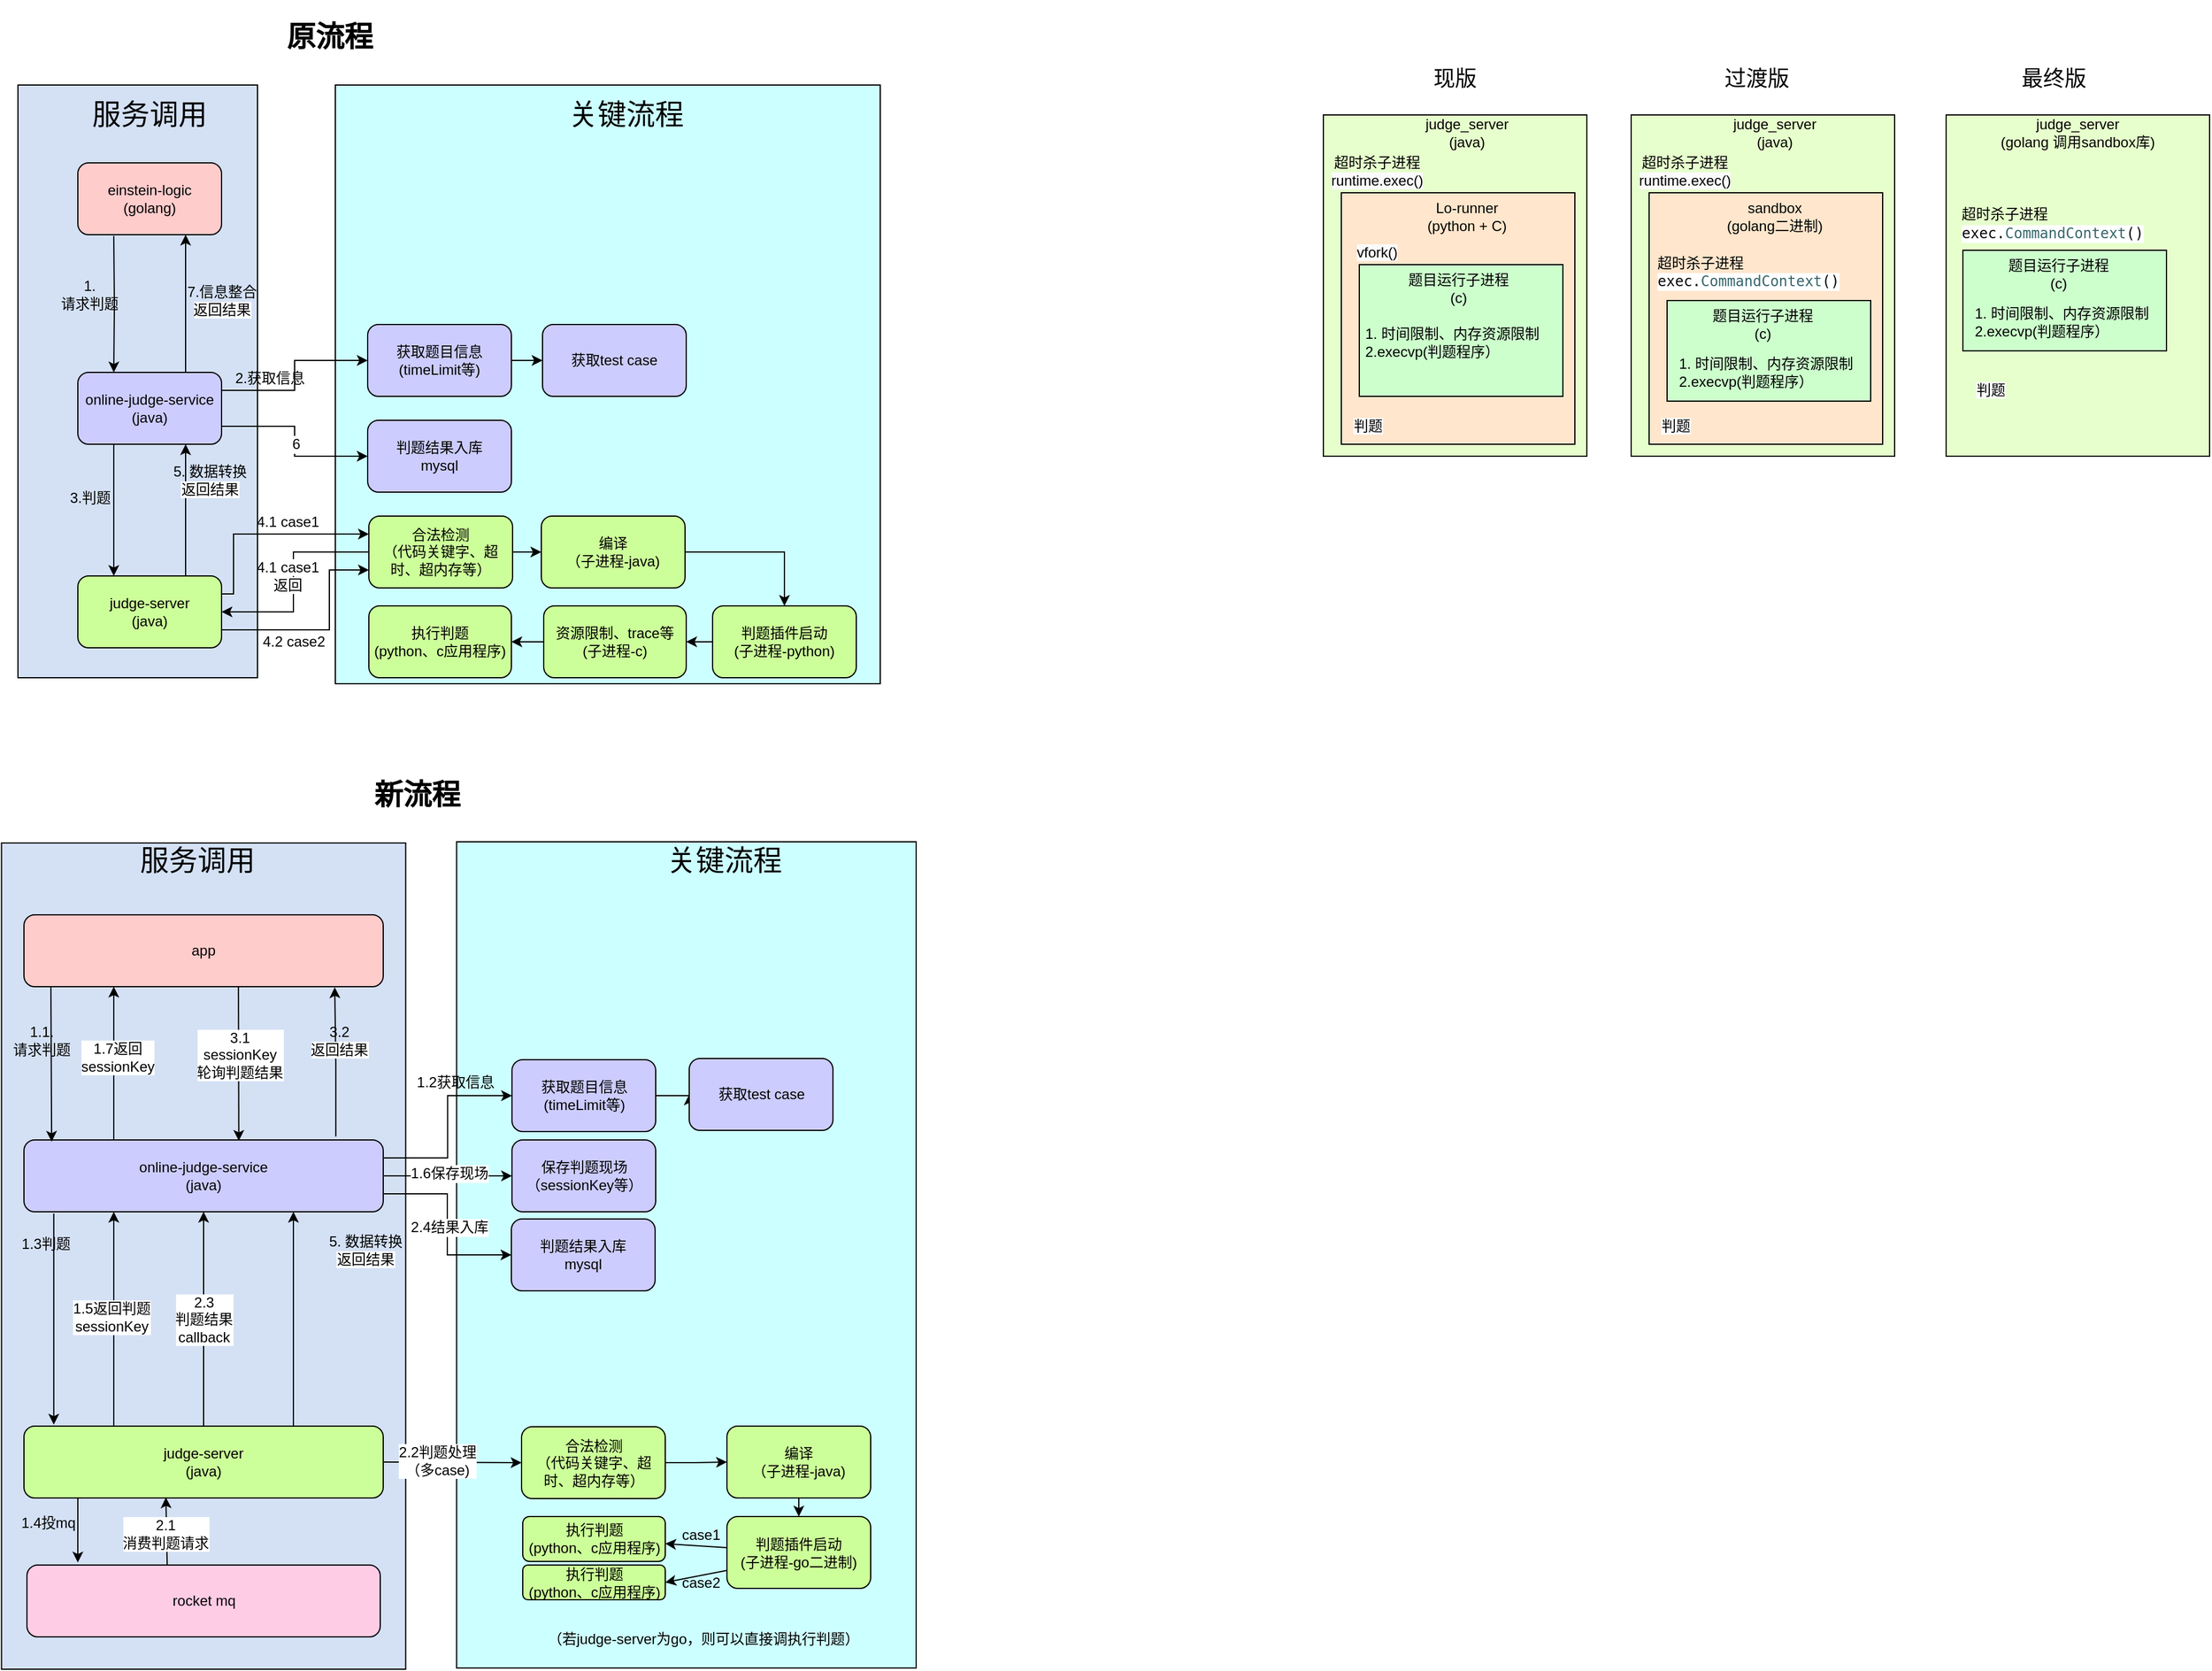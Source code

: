 <mxfile version="20.8.16" type="github">
  <diagram name="第 1 页" id="4LB3VPhYWwdAGur-6obr">
    <mxGraphModel dx="899" dy="1647" grid="1" gridSize="10" guides="1" tooltips="1" connect="1" arrows="1" fold="1" page="1" pageScale="1" pageWidth="827" pageHeight="1169" math="0" shadow="0">
      <root>
        <mxCell id="0" />
        <mxCell id="1" parent="0" />
        <mxCell id="QNNMNAnkimFnzDS3SCOf-26" value="" style="rounded=0;whiteSpace=wrap;html=1;fontFamily=Helvetica;fontSize=12;fillColor=#D4E1F5;" parent="1" vertex="1">
          <mxGeometry x="170" y="-10" width="200" height="495" as="geometry" />
        </mxCell>
        <mxCell id="QNNMNAnkimFnzDS3SCOf-27" value="" style="rounded=0;whiteSpace=wrap;html=1;fontFamily=Helvetica;fontSize=12;fillColor=#CCFFFF;" parent="1" vertex="1">
          <mxGeometry x="435" y="-10" width="455" height="500" as="geometry" />
        </mxCell>
        <mxCell id="QNNMNAnkimFnzDS3SCOf-7" style="edgeStyle=orthogonalEdgeStyle;rounded=0;orthogonalLoop=1;jettySize=auto;html=1;exitX=0.25;exitY=1;exitDx=0;exitDy=0;entryX=0.25;entryY=0;entryDx=0;entryDy=0;fontFamily=Helvetica;fontSize=12;" parent="1" source="QNNMNAnkimFnzDS3SCOf-2" target="QNNMNAnkimFnzDS3SCOf-3" edge="1">
          <mxGeometry relative="1" as="geometry" />
        </mxCell>
        <mxCell id="QNNMNAnkimFnzDS3SCOf-22" style="edgeStyle=orthogonalEdgeStyle;rounded=0;orthogonalLoop=1;jettySize=auto;html=1;exitX=1;exitY=0.25;exitDx=0;exitDy=0;entryX=0;entryY=0.5;entryDx=0;entryDy=0;fontFamily=Helvetica;fontSize=12;" parent="1" source="QNNMNAnkimFnzDS3SCOf-2" target="QNNMNAnkimFnzDS3SCOf-20" edge="1">
          <mxGeometry relative="1" as="geometry" />
        </mxCell>
        <mxCell id="QNNMNAnkimFnzDS3SCOf-41" style="edgeStyle=orthogonalEdgeStyle;rounded=0;orthogonalLoop=1;jettySize=auto;html=1;exitX=0.75;exitY=0;exitDx=0;exitDy=0;entryX=0.75;entryY=1;entryDx=0;entryDy=0;fontFamily=Helvetica;fontSize=12;" parent="1" source="QNNMNAnkimFnzDS3SCOf-2" target="QNNMNAnkimFnzDS3SCOf-10" edge="1">
          <mxGeometry relative="1" as="geometry" />
        </mxCell>
        <mxCell id="QNNMNAnkimFnzDS3SCOf-47" style="edgeStyle=orthogonalEdgeStyle;rounded=0;orthogonalLoop=1;jettySize=auto;html=1;exitX=1;exitY=0.75;exitDx=0;exitDy=0;entryX=0;entryY=0.5;entryDx=0;entryDy=0;fontFamily=Helvetica;fontSize=24;" parent="1" source="QNNMNAnkimFnzDS3SCOf-2" target="QNNMNAnkimFnzDS3SCOf-46" edge="1">
          <mxGeometry relative="1" as="geometry" />
        </mxCell>
        <mxCell id="QNNMNAnkimFnzDS3SCOf-62" value="6" style="edgeLabel;html=1;align=center;verticalAlign=middle;resizable=0;points=[];fontSize=12;fontFamily=Helvetica;" parent="QNNMNAnkimFnzDS3SCOf-47" vertex="1" connectable="0">
          <mxGeometry x="0.014" y="1" relative="1" as="geometry">
            <mxPoint y="1" as="offset" />
          </mxGeometry>
        </mxCell>
        <mxCell id="QNNMNAnkimFnzDS3SCOf-2" value="online-judge-service&lt;br&gt;(java)" style="rounded=1;whiteSpace=wrap;html=1;fillColor=#CCCCFF;" parent="1" vertex="1">
          <mxGeometry x="220" y="230" width="120" height="60" as="geometry" />
        </mxCell>
        <mxCell id="QNNMNAnkimFnzDS3SCOf-32" style="edgeStyle=orthogonalEdgeStyle;rounded=0;orthogonalLoop=1;jettySize=auto;html=1;exitX=1;exitY=0.25;exitDx=0;exitDy=0;entryX=0;entryY=0.25;entryDx=0;entryDy=0;fontFamily=Helvetica;fontSize=12;" parent="1" source="QNNMNAnkimFnzDS3SCOf-3" target="QNNMNAnkimFnzDS3SCOf-9" edge="1">
          <mxGeometry relative="1" as="geometry">
            <Array as="points">
              <mxPoint x="350" y="415" />
              <mxPoint x="350" y="365" />
            </Array>
          </mxGeometry>
        </mxCell>
        <mxCell id="QNNMNAnkimFnzDS3SCOf-33" style="edgeStyle=orthogonalEdgeStyle;rounded=0;orthogonalLoop=1;jettySize=auto;html=1;exitX=1;exitY=0.75;exitDx=0;exitDy=0;entryX=0;entryY=0.75;entryDx=0;entryDy=0;fontFamily=Helvetica;fontSize=12;" parent="1" source="QNNMNAnkimFnzDS3SCOf-3" target="QNNMNAnkimFnzDS3SCOf-9" edge="1">
          <mxGeometry relative="1" as="geometry">
            <Array as="points">
              <mxPoint x="430" y="445" />
              <mxPoint x="430" y="395" />
            </Array>
          </mxGeometry>
        </mxCell>
        <mxCell id="QNNMNAnkimFnzDS3SCOf-40" style="edgeStyle=orthogonalEdgeStyle;rounded=0;orthogonalLoop=1;jettySize=auto;html=1;exitX=0.75;exitY=0;exitDx=0;exitDy=0;entryX=0.75;entryY=1;entryDx=0;entryDy=0;fontFamily=Helvetica;fontSize=12;" parent="1" source="QNNMNAnkimFnzDS3SCOf-3" target="QNNMNAnkimFnzDS3SCOf-2" edge="1">
          <mxGeometry relative="1" as="geometry" />
        </mxCell>
        <mxCell id="QNNMNAnkimFnzDS3SCOf-3" value="judge-server&lt;br&gt;(java)" style="rounded=1;whiteSpace=wrap;html=1;fillColor=#CCFF99;" parent="1" vertex="1">
          <mxGeometry x="220" y="400" width="120" height="60" as="geometry" />
        </mxCell>
        <mxCell id="QNNMNAnkimFnzDS3SCOf-5" style="edgeStyle=orthogonalEdgeStyle;rounded=0;orthogonalLoop=1;jettySize=auto;html=1;exitX=0.25;exitY=1;exitDx=0;exitDy=0;entryX=0.25;entryY=0;entryDx=0;entryDy=0;fontFamily=Helvetica;fontSize=12;" parent="1" target="QNNMNAnkimFnzDS3SCOf-2" edge="1">
          <mxGeometry relative="1" as="geometry">
            <mxPoint x="250" y="116" as="sourcePoint" />
          </mxGeometry>
        </mxCell>
        <mxCell id="QNNMNAnkimFnzDS3SCOf-38" style="edgeStyle=orthogonalEdgeStyle;rounded=0;orthogonalLoop=1;jettySize=auto;html=1;exitX=0;exitY=0.5;exitDx=0;exitDy=0;entryX=1;entryY=0.5;entryDx=0;entryDy=0;fontFamily=Helvetica;fontSize=12;" parent="1" source="QNNMNAnkimFnzDS3SCOf-9" target="QNNMNAnkimFnzDS3SCOf-3" edge="1">
          <mxGeometry relative="1" as="geometry">
            <Array as="points">
              <mxPoint x="400" y="380" />
              <mxPoint x="400" y="430" />
            </Array>
          </mxGeometry>
        </mxCell>
        <mxCell id="QNNMNAnkimFnzDS3SCOf-54" style="edgeStyle=orthogonalEdgeStyle;rounded=0;orthogonalLoop=1;jettySize=auto;html=1;exitX=1;exitY=0.5;exitDx=0;exitDy=0;entryX=0;entryY=0.5;entryDx=0;entryDy=0;fontFamily=Helvetica;fontSize=24;" parent="1" source="QNNMNAnkimFnzDS3SCOf-9" target="QNNMNAnkimFnzDS3SCOf-53" edge="1">
          <mxGeometry relative="1" as="geometry" />
        </mxCell>
        <mxCell id="QNNMNAnkimFnzDS3SCOf-9" value="合法检测&lt;br&gt;（代码关键字、超时、超内存等）" style="rounded=1;whiteSpace=wrap;html=1;fillColor=#CCFF99;" parent="1" vertex="1">
          <mxGeometry x="463" y="350" width="120" height="60" as="geometry" />
        </mxCell>
        <mxCell id="QNNMNAnkimFnzDS3SCOf-10" value="einstein-logic&lt;br&gt;(golang)" style="rounded=1;whiteSpace=wrap;html=1;fillColor=#FFCCCC;" parent="1" vertex="1">
          <mxGeometry x="220" y="55" width="120" height="60" as="geometry" />
        </mxCell>
        <mxCell id="QNNMNAnkimFnzDS3SCOf-58" style="edgeStyle=orthogonalEdgeStyle;rounded=0;orthogonalLoop=1;jettySize=auto;html=1;exitX=0;exitY=0.5;exitDx=0;exitDy=0;entryX=1;entryY=0.5;entryDx=0;entryDy=0;fontFamily=Helvetica;fontSize=24;" parent="1" source="QNNMNAnkimFnzDS3SCOf-13" target="QNNMNAnkimFnzDS3SCOf-17" edge="1">
          <mxGeometry relative="1" as="geometry" />
        </mxCell>
        <mxCell id="QNNMNAnkimFnzDS3SCOf-13" value="判题插件启动&lt;br style=&quot;border-color: var(--border-color);&quot;&gt;(子进程-python)" style="rounded=1;whiteSpace=wrap;html=1;fillColor=#CCFF99;" parent="1" vertex="1">
          <mxGeometry x="750" y="425" width="120" height="60" as="geometry" />
        </mxCell>
        <mxCell id="QNNMNAnkimFnzDS3SCOf-50" value="" style="edgeStyle=orthogonalEdgeStyle;rounded=0;orthogonalLoop=1;jettySize=auto;html=1;fontFamily=Helvetica;fontSize=24;" parent="1" source="QNNMNAnkimFnzDS3SCOf-17" target="QNNMNAnkimFnzDS3SCOf-49" edge="1">
          <mxGeometry relative="1" as="geometry" />
        </mxCell>
        <mxCell id="QNNMNAnkimFnzDS3SCOf-17" value="资源限制、trace等&lt;br style=&quot;border-color: var(--border-color);&quot;&gt;(子进程-c)" style="rounded=1;whiteSpace=wrap;html=1;fillColor=#CCFF99;" parent="1" vertex="1">
          <mxGeometry x="609" y="425" width="119" height="60" as="geometry" />
        </mxCell>
        <mxCell id="QNNMNAnkimFnzDS3SCOf-23" style="edgeStyle=orthogonalEdgeStyle;rounded=0;orthogonalLoop=1;jettySize=auto;html=1;exitX=1;exitY=0.5;exitDx=0;exitDy=0;entryX=0;entryY=0.5;entryDx=0;entryDy=0;fontFamily=Helvetica;fontSize=12;" parent="1" source="QNNMNAnkimFnzDS3SCOf-20" target="QNNMNAnkimFnzDS3SCOf-21" edge="1">
          <mxGeometry relative="1" as="geometry" />
        </mxCell>
        <mxCell id="QNNMNAnkimFnzDS3SCOf-20" value="获取题目信息&lt;br&gt;(timeLimit等)" style="rounded=1;whiteSpace=wrap;html=1;fillColor=#CCCCFF;" parent="1" vertex="1">
          <mxGeometry x="462" y="190" width="120" height="60" as="geometry" />
        </mxCell>
        <mxCell id="QNNMNAnkimFnzDS3SCOf-21" value="获取test case" style="rounded=1;whiteSpace=wrap;html=1;fillColor=#CCCCFF;" parent="1" vertex="1">
          <mxGeometry x="608" y="190" width="120" height="60" as="geometry" />
        </mxCell>
        <mxCell id="QNNMNAnkimFnzDS3SCOf-44" value="&lt;font style=&quot;font-size: 24px;&quot;&gt;服务调用&lt;/font&gt;" style="text;html=1;strokeColor=none;fillColor=none;align=center;verticalAlign=middle;whiteSpace=wrap;rounded=0;fontSize=12;fontFamily=Helvetica;" parent="1" vertex="1">
          <mxGeometry x="230" width="100" height="30" as="geometry" />
        </mxCell>
        <mxCell id="QNNMNAnkimFnzDS3SCOf-45" value="&lt;span style=&quot;font-size: 24px;&quot;&gt;关键流程&lt;/span&gt;" style="text;html=1;strokeColor=none;fillColor=none;align=center;verticalAlign=middle;whiteSpace=wrap;rounded=0;fontSize=12;fontFamily=Helvetica;" parent="1" vertex="1">
          <mxGeometry x="628" width="100" height="30" as="geometry" />
        </mxCell>
        <mxCell id="QNNMNAnkimFnzDS3SCOf-46" value="判题结果入库&lt;br&gt;mysql" style="rounded=1;whiteSpace=wrap;html=1;fillColor=#CCCCFF;" parent="1" vertex="1">
          <mxGeometry x="462" y="270" width="120" height="60" as="geometry" />
        </mxCell>
        <mxCell id="QNNMNAnkimFnzDS3SCOf-49" value="执行判题&lt;br&gt;(python、c应用程序)" style="rounded=1;whiteSpace=wrap;html=1;fillColor=#CCFF99;" parent="1" vertex="1">
          <mxGeometry x="463" y="425" width="119" height="60" as="geometry" />
        </mxCell>
        <mxCell id="QNNMNAnkimFnzDS3SCOf-104" style="edgeStyle=orthogonalEdgeStyle;rounded=0;orthogonalLoop=1;jettySize=auto;html=1;exitX=1;exitY=0.5;exitDx=0;exitDy=0;entryX=0.5;entryY=0;entryDx=0;entryDy=0;fontFamily=Helvetica;fontSize=12;" parent="1" source="QNNMNAnkimFnzDS3SCOf-53" target="QNNMNAnkimFnzDS3SCOf-13" edge="1">
          <mxGeometry relative="1" as="geometry" />
        </mxCell>
        <mxCell id="QNNMNAnkimFnzDS3SCOf-53" value="编译&lt;br&gt;（子进程-java)" style="rounded=1;whiteSpace=wrap;html=1;fillColor=#CCFF99;" parent="1" vertex="1">
          <mxGeometry x="607" y="350" width="120" height="60" as="geometry" />
        </mxCell>
        <mxCell id="FJg1SBBiD9YUJrhbdtov-45" value="1. &lt;br&gt;请求判题" style="text;html=1;strokeColor=none;fillColor=none;align=center;verticalAlign=middle;whiteSpace=wrap;rounded=0;fontSize=12;fontFamily=Helvetica;fontColor=default;" vertex="1" parent="1">
          <mxGeometry x="200" y="150" width="60" height="30" as="geometry" />
        </mxCell>
        <mxCell id="FJg1SBBiD9YUJrhbdtov-47" value="7.信息整合&lt;br style=&quot;border-color: var(--border-color);&quot;&gt;&lt;span style=&quot;background-color: rgb(255, 255, 255);&quot;&gt;返回结果&lt;/span&gt;" style="text;html=1;align=center;verticalAlign=middle;resizable=0;points=[];autosize=1;strokeColor=none;fillColor=none;fontSize=12;fontFamily=Helvetica;fontColor=default;" vertex="1" parent="1">
          <mxGeometry x="300" y="150" width="80" height="40" as="geometry" />
        </mxCell>
        <mxCell id="FJg1SBBiD9YUJrhbdtov-48" value="3.判题" style="text;html=1;align=center;verticalAlign=middle;resizable=0;points=[];autosize=1;strokeColor=none;fillColor=none;fontSize=12;fontFamily=Helvetica;fontColor=default;" vertex="1" parent="1">
          <mxGeometry x="200" y="320" width="60" height="30" as="geometry" />
        </mxCell>
        <mxCell id="FJg1SBBiD9YUJrhbdtov-51" value="5. 数据转换&lt;br style=&quot;border-color: var(--border-color);&quot;&gt;&lt;span style=&quot;background-color: rgb(255, 255, 255);&quot;&gt;返回结果&lt;/span&gt;" style="text;html=1;align=center;verticalAlign=middle;resizable=0;points=[];autosize=1;strokeColor=none;fillColor=none;fontSize=12;fontFamily=Helvetica;fontColor=default;" vertex="1" parent="1">
          <mxGeometry x="290" y="300" width="80" height="40" as="geometry" />
        </mxCell>
        <mxCell id="FJg1SBBiD9YUJrhbdtov-52" value="4.1&amp;nbsp;&lt;span style=&quot;background-color: rgb(255, 255, 255);&quot;&gt;case1&lt;/span&gt;" style="text;html=1;align=center;verticalAlign=middle;resizable=0;points=[];autosize=1;strokeColor=none;fillColor=none;fontSize=12;fontFamily=Helvetica;fontColor=default;" vertex="1" parent="1">
          <mxGeometry x="355" y="340" width="80" height="30" as="geometry" />
        </mxCell>
        <mxCell id="FJg1SBBiD9YUJrhbdtov-53" value="4.1&amp;nbsp;&lt;span style=&quot;background-color: rgb(255, 255, 255);&quot;&gt;case1&lt;br&gt;返回&lt;/span&gt;" style="text;html=1;align=center;verticalAlign=middle;resizable=0;points=[];autosize=1;strokeColor=none;fillColor=none;fontSize=12;fontFamily=Helvetica;fontColor=default;" vertex="1" parent="1">
          <mxGeometry x="355" y="380" width="80" height="40" as="geometry" />
        </mxCell>
        <mxCell id="FJg1SBBiD9YUJrhbdtov-55" value="4.2&amp;nbsp;&lt;span style=&quot;background-color: rgb(255, 255, 255);&quot;&gt;case2&lt;/span&gt;" style="text;html=1;align=center;verticalAlign=middle;resizable=0;points=[];autosize=1;strokeColor=none;fillColor=none;fontSize=12;fontFamily=Helvetica;fontColor=default;" vertex="1" parent="1">
          <mxGeometry x="360" y="440" width="80" height="30" as="geometry" />
        </mxCell>
        <mxCell id="FJg1SBBiD9YUJrhbdtov-56" value="2.获取信息" style="text;html=1;align=center;verticalAlign=middle;resizable=0;points=[];autosize=1;strokeColor=none;fillColor=none;fontSize=12;fontFamily=Helvetica;fontColor=default;" vertex="1" parent="1">
          <mxGeometry x="340" y="220" width="80" height="30" as="geometry" />
        </mxCell>
        <mxCell id="FJg1SBBiD9YUJrhbdtov-58" value="" style="rounded=0;whiteSpace=wrap;html=1;fontFamily=Helvetica;fontSize=12;fillColor=#D4E1F5;" vertex="1" parent="1">
          <mxGeometry x="156.25" y="623" width="337.5" height="690" as="geometry" />
        </mxCell>
        <mxCell id="FJg1SBBiD9YUJrhbdtov-59" value="" style="rounded=0;whiteSpace=wrap;html=1;fontFamily=Helvetica;fontSize=12;fillColor=#CCFFFF;" vertex="1" parent="1">
          <mxGeometry x="536.25" y="622" width="383.75" height="690" as="geometry" />
        </mxCell>
        <mxCell id="FJg1SBBiD9YUJrhbdtov-60" style="edgeStyle=orthogonalEdgeStyle;rounded=0;orthogonalLoop=1;jettySize=auto;html=1;exitX=0.083;exitY=1.024;exitDx=0;exitDy=0;entryX=0.083;entryY=-0.021;entryDx=0;entryDy=0;fontFamily=Helvetica;fontSize=12;exitPerimeter=0;entryPerimeter=0;" edge="1" parent="1" source="FJg1SBBiD9YUJrhbdtov-65" target="FJg1SBBiD9YUJrhbdtov-69">
          <mxGeometry relative="1" as="geometry" />
        </mxCell>
        <mxCell id="FJg1SBBiD9YUJrhbdtov-61" style="edgeStyle=orthogonalEdgeStyle;rounded=0;orthogonalLoop=1;jettySize=auto;html=1;exitX=1;exitY=0.25;exitDx=0;exitDy=0;entryX=0;entryY=0.5;entryDx=0;entryDy=0;fontFamily=Helvetica;fontSize=12;" edge="1" parent="1" source="FJg1SBBiD9YUJrhbdtov-65" target="FJg1SBBiD9YUJrhbdtov-80">
          <mxGeometry relative="1" as="geometry" />
        </mxCell>
        <mxCell id="FJg1SBBiD9YUJrhbdtov-62" style="edgeStyle=orthogonalEdgeStyle;rounded=0;orthogonalLoop=1;jettySize=auto;html=1;entryX=0.865;entryY=1.009;entryDx=0;entryDy=0;fontFamily=Helvetica;fontSize=12;entryPerimeter=0;exitX=0.868;exitY=-0.048;exitDx=0;exitDy=0;exitPerimeter=0;" edge="1" parent="1" source="FJg1SBBiD9YUJrhbdtov-65" target="FJg1SBBiD9YUJrhbdtov-74">
          <mxGeometry relative="1" as="geometry">
            <mxPoint x="432.545" y="853" as="sourcePoint" />
          </mxGeometry>
        </mxCell>
        <mxCell id="FJg1SBBiD9YUJrhbdtov-63" style="edgeStyle=orthogonalEdgeStyle;rounded=0;orthogonalLoop=1;jettySize=auto;html=1;exitX=1;exitY=0.75;exitDx=0;exitDy=0;entryX=0;entryY=0.5;entryDx=0;entryDy=0;fontFamily=Helvetica;fontSize=24;" edge="1" parent="1" source="FJg1SBBiD9YUJrhbdtov-65" target="FJg1SBBiD9YUJrhbdtov-84">
          <mxGeometry relative="1" as="geometry" />
        </mxCell>
        <mxCell id="FJg1SBBiD9YUJrhbdtov-64" value="2.4结果入库" style="edgeLabel;html=1;align=center;verticalAlign=middle;resizable=0;points=[];fontSize=12;fontFamily=Helvetica;" vertex="1" connectable="0" parent="FJg1SBBiD9YUJrhbdtov-63">
          <mxGeometry x="0.014" y="1" relative="1" as="geometry">
            <mxPoint y="1" as="offset" />
          </mxGeometry>
        </mxCell>
        <mxCell id="FJg1SBBiD9YUJrhbdtov-112" style="edgeStyle=none;rounded=0;orthogonalLoop=1;jettySize=auto;html=1;exitX=1;exitY=0.5;exitDx=0;exitDy=0;entryX=0;entryY=0.5;entryDx=0;entryDy=0;fontFamily=Helvetica;fontSize=12;fontColor=default;" edge="1" parent="1" source="FJg1SBBiD9YUJrhbdtov-65" target="FJg1SBBiD9YUJrhbdtov-111">
          <mxGeometry relative="1" as="geometry" />
        </mxCell>
        <mxCell id="FJg1SBBiD9YUJrhbdtov-113" value="1.6保存现场" style="edgeLabel;html=1;align=center;verticalAlign=middle;resizable=0;points=[];fontSize=12;fontFamily=Helvetica;fontColor=default;" vertex="1" connectable="0" parent="FJg1SBBiD9YUJrhbdtov-112">
          <mxGeometry x="0.015" y="2" relative="1" as="geometry">
            <mxPoint as="offset" />
          </mxGeometry>
        </mxCell>
        <mxCell id="FJg1SBBiD9YUJrhbdtov-116" style="edgeStyle=none;rounded=0;orthogonalLoop=1;jettySize=auto;html=1;exitX=0.25;exitY=0;exitDx=0;exitDy=0;entryX=0.25;entryY=1;entryDx=0;entryDy=0;fontFamily=Helvetica;fontSize=12;fontColor=default;" edge="1" parent="1" source="FJg1SBBiD9YUJrhbdtov-65" target="FJg1SBBiD9YUJrhbdtov-74">
          <mxGeometry relative="1" as="geometry" />
        </mxCell>
        <mxCell id="FJg1SBBiD9YUJrhbdtov-117" value="1.7返回&lt;br&gt;sessionKey" style="edgeLabel;html=1;align=center;verticalAlign=middle;resizable=0;points=[];fontSize=12;fontFamily=Helvetica;fontColor=default;" vertex="1" connectable="0" parent="FJg1SBBiD9YUJrhbdtov-116">
          <mxGeometry x="0.081" y="-3" relative="1" as="geometry">
            <mxPoint as="offset" />
          </mxGeometry>
        </mxCell>
        <mxCell id="FJg1SBBiD9YUJrhbdtov-65" value="online-judge-service&lt;br&gt;(java)" style="rounded=1;whiteSpace=wrap;html=1;fillColor=#CCCCFF;" vertex="1" parent="1">
          <mxGeometry x="175" y="871" width="300" height="60" as="geometry" />
        </mxCell>
        <mxCell id="FJg1SBBiD9YUJrhbdtov-68" style="edgeStyle=orthogonalEdgeStyle;rounded=0;orthogonalLoop=1;jettySize=auto;html=1;exitX=0.75;exitY=0;exitDx=0;exitDy=0;entryX=0.75;entryY=1;entryDx=0;entryDy=0;fontFamily=Helvetica;fontSize=12;" edge="1" parent="1" source="FJg1SBBiD9YUJrhbdtov-69" target="FJg1SBBiD9YUJrhbdtov-65">
          <mxGeometry relative="1" as="geometry" />
        </mxCell>
        <mxCell id="FJg1SBBiD9YUJrhbdtov-104" style="edgeStyle=none;rounded=0;orthogonalLoop=1;jettySize=auto;html=1;exitX=0.15;exitY=1.009;exitDx=0;exitDy=0;fontFamily=Helvetica;fontSize=12;fontColor=default;exitPerimeter=0;entryX=0.144;entryY=-0.036;entryDx=0;entryDy=0;entryPerimeter=0;" edge="1" parent="1" source="FJg1SBBiD9YUJrhbdtov-69" target="FJg1SBBiD9YUJrhbdtov-101">
          <mxGeometry relative="1" as="geometry">
            <mxPoint x="203" y="1096" as="targetPoint" />
          </mxGeometry>
        </mxCell>
        <mxCell id="FJg1SBBiD9YUJrhbdtov-114" style="edgeStyle=none;rounded=0;orthogonalLoop=1;jettySize=auto;html=1;exitX=0.25;exitY=0;exitDx=0;exitDy=0;entryX=0.25;entryY=1;entryDx=0;entryDy=0;fontFamily=Helvetica;fontSize=12;fontColor=default;" edge="1" parent="1" source="FJg1SBBiD9YUJrhbdtov-69" target="FJg1SBBiD9YUJrhbdtov-65">
          <mxGeometry relative="1" as="geometry" />
        </mxCell>
        <mxCell id="FJg1SBBiD9YUJrhbdtov-115" value="1.5返回判题&lt;br&gt;sessionKey" style="edgeLabel;html=1;align=center;verticalAlign=middle;resizable=0;points=[];fontSize=12;fontFamily=Helvetica;fontColor=default;" vertex="1" connectable="0" parent="FJg1SBBiD9YUJrhbdtov-114">
          <mxGeometry x="0.015" y="2" relative="1" as="geometry">
            <mxPoint as="offset" />
          </mxGeometry>
        </mxCell>
        <mxCell id="FJg1SBBiD9YUJrhbdtov-126" style="edgeStyle=none;rounded=0;orthogonalLoop=1;jettySize=auto;html=1;exitX=1;exitY=0.5;exitDx=0;exitDy=0;entryX=0;entryY=0.5;entryDx=0;entryDy=0;fontFamily=Helvetica;fontSize=12;fontColor=default;" edge="1" parent="1" source="FJg1SBBiD9YUJrhbdtov-69" target="FJg1SBBiD9YUJrhbdtov-73">
          <mxGeometry relative="1" as="geometry" />
        </mxCell>
        <mxCell id="FJg1SBBiD9YUJrhbdtov-127" value="2.2判题处理&lt;br&gt;（多case)" style="edgeLabel;html=1;align=center;verticalAlign=middle;resizable=0;points=[];fontSize=12;fontFamily=Helvetica;fontColor=default;" vertex="1" connectable="0" parent="FJg1SBBiD9YUJrhbdtov-126">
          <mxGeometry x="-0.232" y="1" relative="1" as="geometry">
            <mxPoint as="offset" />
          </mxGeometry>
        </mxCell>
        <mxCell id="FJg1SBBiD9YUJrhbdtov-128" value="2.3&lt;br&gt;判题结果&lt;br&gt;callback" style="edgeStyle=none;rounded=0;orthogonalLoop=1;jettySize=auto;html=1;exitX=0.5;exitY=0;exitDx=0;exitDy=0;entryX=0.5;entryY=1;entryDx=0;entryDy=0;fontFamily=Helvetica;fontSize=12;fontColor=default;" edge="1" parent="1" source="FJg1SBBiD9YUJrhbdtov-69" target="FJg1SBBiD9YUJrhbdtov-65">
          <mxGeometry relative="1" as="geometry" />
        </mxCell>
        <mxCell id="FJg1SBBiD9YUJrhbdtov-69" value="judge-server&lt;br&gt;(java)" style="rounded=1;whiteSpace=wrap;html=1;fillColor=#CCFF99;" vertex="1" parent="1">
          <mxGeometry x="175" y="1110" width="300" height="60" as="geometry" />
        </mxCell>
        <mxCell id="FJg1SBBiD9YUJrhbdtov-72" style="edgeStyle=orthogonalEdgeStyle;rounded=0;orthogonalLoop=1;jettySize=auto;html=1;exitX=1;exitY=0.5;exitDx=0;exitDy=0;entryX=0;entryY=0.5;entryDx=0;entryDy=0;fontFamily=Helvetica;fontSize=24;" edge="1" parent="1" source="FJg1SBBiD9YUJrhbdtov-73" target="FJg1SBBiD9YUJrhbdtov-87">
          <mxGeometry relative="1" as="geometry" />
        </mxCell>
        <mxCell id="FJg1SBBiD9YUJrhbdtov-73" value="合法检测&lt;br&gt;（代码关键字、超时、超内存等）" style="rounded=1;whiteSpace=wrap;html=1;fillColor=#CCFF99;" vertex="1" parent="1">
          <mxGeometry x="590.5" y="1110.5" width="120" height="60" as="geometry" />
        </mxCell>
        <mxCell id="FJg1SBBiD9YUJrhbdtov-99" style="edgeStyle=none;rounded=0;orthogonalLoop=1;jettySize=auto;html=1;exitX=0.075;exitY=0.986;exitDx=0;exitDy=0;fontFamily=Helvetica;fontSize=12;fontColor=default;exitPerimeter=0;entryX=0.077;entryY=0.024;entryDx=0;entryDy=0;entryPerimeter=0;" edge="1" parent="1" source="FJg1SBBiD9YUJrhbdtov-74" target="FJg1SBBiD9YUJrhbdtov-65">
          <mxGeometry relative="1" as="geometry">
            <mxPoint x="202" y="853" as="targetPoint" />
          </mxGeometry>
        </mxCell>
        <mxCell id="FJg1SBBiD9YUJrhbdtov-119" style="edgeStyle=none;rounded=0;orthogonalLoop=1;jettySize=auto;html=1;exitX=0.626;exitY=0.994;exitDx=0;exitDy=0;entryX=0.598;entryY=0.012;entryDx=0;entryDy=0;entryPerimeter=0;fontFamily=Helvetica;fontSize=12;fontColor=default;exitPerimeter=0;" edge="1" parent="1" target="FJg1SBBiD9YUJrhbdtov-65">
          <mxGeometry relative="1" as="geometry">
            <mxPoint x="354.09" y="743.0" as="sourcePoint" />
            <mxPoint x="354.91" y="855.73" as="targetPoint" />
          </mxGeometry>
        </mxCell>
        <mxCell id="FJg1SBBiD9YUJrhbdtov-120" value="3.1&lt;br&gt;sessionKey&lt;br&gt;轮询判题结果" style="edgeLabel;html=1;align=center;verticalAlign=middle;resizable=0;points=[];fontSize=12;fontFamily=Helvetica;fontColor=default;" vertex="1" connectable="0" parent="FJg1SBBiD9YUJrhbdtov-119">
          <mxGeometry x="-0.081" y="-1" relative="1" as="geometry">
            <mxPoint x="2" y="-2" as="offset" />
          </mxGeometry>
        </mxCell>
        <mxCell id="FJg1SBBiD9YUJrhbdtov-74" value="app" style="rounded=1;whiteSpace=wrap;html=1;fillColor=#FFCCCC;" vertex="1" parent="1">
          <mxGeometry x="175" y="683" width="300" height="60" as="geometry" />
        </mxCell>
        <mxCell id="FJg1SBBiD9YUJrhbdtov-130" value="" style="edgeStyle=none;rounded=0;orthogonalLoop=1;jettySize=auto;html=1;fontFamily=Helvetica;fontSize=12;fontColor=default;" edge="1" parent="1" source="FJg1SBBiD9YUJrhbdtov-76" target="FJg1SBBiD9YUJrhbdtov-85">
          <mxGeometry relative="1" as="geometry" />
        </mxCell>
        <mxCell id="FJg1SBBiD9YUJrhbdtov-136" style="edgeStyle=none;rounded=0;orthogonalLoop=1;jettySize=auto;html=1;exitX=0;exitY=0.75;exitDx=0;exitDy=0;entryX=1;entryY=0.5;entryDx=0;entryDy=0;fontFamily=Helvetica;fontSize=12;fontColor=default;" edge="1" parent="1" source="FJg1SBBiD9YUJrhbdtov-76" target="FJg1SBBiD9YUJrhbdtov-135">
          <mxGeometry relative="1" as="geometry" />
        </mxCell>
        <mxCell id="FJg1SBBiD9YUJrhbdtov-76" value="判题插件启动&lt;br style=&quot;border-color: var(--border-color);&quot;&gt;(子进程-go二进制)&lt;br&gt;" style="rounded=1;whiteSpace=wrap;html=1;fillColor=#CCFF99;" vertex="1" parent="1">
          <mxGeometry x="762" y="1185.5" width="120" height="60" as="geometry" />
        </mxCell>
        <mxCell id="FJg1SBBiD9YUJrhbdtov-79" style="edgeStyle=orthogonalEdgeStyle;rounded=0;orthogonalLoop=1;jettySize=auto;html=1;exitX=1;exitY=0.5;exitDx=0;exitDy=0;entryX=0;entryY=0.5;entryDx=0;entryDy=0;fontFamily=Helvetica;fontSize=12;" edge="1" parent="1" source="FJg1SBBiD9YUJrhbdtov-80" target="FJg1SBBiD9YUJrhbdtov-81">
          <mxGeometry relative="1" as="geometry" />
        </mxCell>
        <mxCell id="FJg1SBBiD9YUJrhbdtov-80" value="获取题目信息&lt;br&gt;(timeLimit等)" style="rounded=1;whiteSpace=wrap;html=1;fillColor=#CCCCFF;" vertex="1" parent="1">
          <mxGeometry x="582.5" y="804" width="120" height="60" as="geometry" />
        </mxCell>
        <mxCell id="FJg1SBBiD9YUJrhbdtov-81" value="获取test case" style="rounded=1;whiteSpace=wrap;html=1;fillColor=#CCCCFF;" vertex="1" parent="1">
          <mxGeometry x="730.5" y="803" width="120" height="60" as="geometry" />
        </mxCell>
        <mxCell id="FJg1SBBiD9YUJrhbdtov-82" value="&lt;font style=&quot;font-size: 24px;&quot;&gt;服务调用&lt;/font&gt;" style="text;html=1;strokeColor=none;fillColor=none;align=center;verticalAlign=middle;whiteSpace=wrap;rounded=0;fontSize=12;fontFamily=Helvetica;" vertex="1" parent="1">
          <mxGeometry x="270" y="623" width="100" height="30" as="geometry" />
        </mxCell>
        <mxCell id="FJg1SBBiD9YUJrhbdtov-83" value="&lt;span style=&quot;font-size: 24px;&quot;&gt;关键流程&lt;/span&gt;" style="text;html=1;strokeColor=none;fillColor=none;align=center;verticalAlign=middle;whiteSpace=wrap;rounded=0;fontSize=12;fontFamily=Helvetica;" vertex="1" parent="1">
          <mxGeometry x="709.5" y="623" width="100" height="30" as="geometry" />
        </mxCell>
        <mxCell id="FJg1SBBiD9YUJrhbdtov-84" value="判题结果入库&lt;br&gt;mysql" style="rounded=1;whiteSpace=wrap;html=1;fillColor=#CCCCFF;" vertex="1" parent="1">
          <mxGeometry x="582" y="937" width="120" height="60" as="geometry" />
        </mxCell>
        <mxCell id="FJg1SBBiD9YUJrhbdtov-85" value="执行判题&lt;br&gt;(python、c应用程序)" style="rounded=1;whiteSpace=wrap;html=1;fillColor=#CCFF99;" vertex="1" parent="1">
          <mxGeometry x="591.5" y="1185.5" width="119" height="37.5" as="geometry" />
        </mxCell>
        <mxCell id="FJg1SBBiD9YUJrhbdtov-129" style="edgeStyle=none;rounded=0;orthogonalLoop=1;jettySize=auto;html=1;exitX=0.5;exitY=1;exitDx=0;exitDy=0;entryX=0.5;entryY=0;entryDx=0;entryDy=0;fontFamily=Helvetica;fontSize=12;fontColor=default;" edge="1" parent="1" source="FJg1SBBiD9YUJrhbdtov-87" target="FJg1SBBiD9YUJrhbdtov-76">
          <mxGeometry relative="1" as="geometry" />
        </mxCell>
        <mxCell id="FJg1SBBiD9YUJrhbdtov-87" value="编译&lt;br&gt;（子进程-java)" style="rounded=1;whiteSpace=wrap;html=1;fillColor=#CCFF99;" vertex="1" parent="1">
          <mxGeometry x="762" y="1110" width="120" height="60" as="geometry" />
        </mxCell>
        <mxCell id="FJg1SBBiD9YUJrhbdtov-88" value="1.1. &lt;br&gt;请求判题" style="text;html=1;strokeColor=none;fillColor=none;align=center;verticalAlign=middle;whiteSpace=wrap;rounded=0;fontSize=12;fontFamily=Helvetica;fontColor=default;" vertex="1" parent="1">
          <mxGeometry x="160" y="773" width="60" height="30" as="geometry" />
        </mxCell>
        <mxCell id="FJg1SBBiD9YUJrhbdtov-89" value="3.2&lt;br style=&quot;border-color: var(--border-color);&quot;&gt;&lt;span style=&quot;background-color: rgb(255, 255, 255);&quot;&gt;返回结果&lt;/span&gt;" style="text;html=1;align=center;verticalAlign=middle;resizable=0;points=[];autosize=1;strokeColor=none;fillColor=none;fontSize=12;fontFamily=Helvetica;fontColor=default;" vertex="1" parent="1">
          <mxGeometry x="402.5" y="768" width="70" height="40" as="geometry" />
        </mxCell>
        <mxCell id="FJg1SBBiD9YUJrhbdtov-90" value="1.3判题" style="text;html=1;align=center;verticalAlign=middle;resizable=0;points=[];autosize=1;strokeColor=none;fillColor=none;fontSize=12;fontFamily=Helvetica;fontColor=default;" vertex="1" parent="1">
          <mxGeometry x="162.5" y="943" width="60" height="30" as="geometry" />
        </mxCell>
        <mxCell id="FJg1SBBiD9YUJrhbdtov-91" value="5. 数据转换&lt;br style=&quot;border-color: var(--border-color);&quot;&gt;&lt;span style=&quot;background-color: rgb(255, 255, 255);&quot;&gt;返回结果&lt;/span&gt;" style="text;html=1;align=center;verticalAlign=middle;resizable=0;points=[];autosize=1;strokeColor=none;fillColor=none;fontSize=12;fontFamily=Helvetica;fontColor=default;" vertex="1" parent="1">
          <mxGeometry x="420" y="943" width="80" height="40" as="geometry" />
        </mxCell>
        <mxCell id="FJg1SBBiD9YUJrhbdtov-122" style="edgeStyle=none;rounded=0;orthogonalLoop=1;jettySize=auto;html=1;exitX=0.397;exitY=0.003;exitDx=0;exitDy=0;entryX=0.395;entryY=0.992;entryDx=0;entryDy=0;entryPerimeter=0;fontFamily=Helvetica;fontSize=12;fontColor=default;exitPerimeter=0;" edge="1" parent="1" source="FJg1SBBiD9YUJrhbdtov-101" target="FJg1SBBiD9YUJrhbdtov-69">
          <mxGeometry relative="1" as="geometry">
            <mxPoint x="316.075" y="1217.84" as="sourcePoint" />
            <mxPoint x="315.9" y="1119.54" as="targetPoint" />
          </mxGeometry>
        </mxCell>
        <mxCell id="FJg1SBBiD9YUJrhbdtov-123" value="2.1&lt;br&gt;消费判题请求" style="edgeLabel;html=1;align=center;verticalAlign=middle;resizable=0;points=[];fontSize=12;fontFamily=Helvetica;fontColor=default;" vertex="1" connectable="0" parent="FJg1SBBiD9YUJrhbdtov-122">
          <mxGeometry x="0.108" y="1" relative="1" as="geometry">
            <mxPoint y="5" as="offset" />
          </mxGeometry>
        </mxCell>
        <mxCell id="FJg1SBBiD9YUJrhbdtov-101" value="rocket mq" style="rounded=1;whiteSpace=wrap;html=1;fillColor=#FFCCE6;" vertex="1" parent="1">
          <mxGeometry x="177.5" y="1226" width="295" height="60" as="geometry" />
        </mxCell>
        <mxCell id="FJg1SBBiD9YUJrhbdtov-109" value="1.4投mq" style="text;html=1;align=center;verticalAlign=middle;resizable=0;points=[];autosize=1;strokeColor=none;fillColor=none;fontSize=12;fontFamily=Helvetica;fontColor=default;" vertex="1" parent="1">
          <mxGeometry x="160" y="1176" width="70" height="30" as="geometry" />
        </mxCell>
        <mxCell id="FJg1SBBiD9YUJrhbdtov-110" value="1.2获取信息" style="text;html=1;align=center;verticalAlign=middle;resizable=0;points=[];autosize=1;strokeColor=none;fillColor=none;fontSize=12;fontFamily=Helvetica;fontColor=default;" vertex="1" parent="1">
          <mxGeometry x="490" y="808" width="90" height="30" as="geometry" />
        </mxCell>
        <mxCell id="FJg1SBBiD9YUJrhbdtov-111" value="保存判题现场&lt;br&gt;（sessionKey等）" style="rounded=1;whiteSpace=wrap;html=1;fillColor=#CCCCFF;" vertex="1" parent="1">
          <mxGeometry x="582.5" y="871" width="120" height="60" as="geometry" />
        </mxCell>
        <mxCell id="FJg1SBBiD9YUJrhbdtov-133" value="（若judge-server为go，则可以直接调执行判题）" style="text;html=1;align=center;verticalAlign=middle;resizable=0;points=[];autosize=1;strokeColor=none;fillColor=none;fontSize=12;fontFamily=Helvetica;fontColor=default;" vertex="1" parent="1">
          <mxGeometry x="601.5" y="1273" width="280" height="30" as="geometry" />
        </mxCell>
        <mxCell id="FJg1SBBiD9YUJrhbdtov-135" value="执行判题&lt;br&gt;(python、c应用程序)" style="rounded=1;whiteSpace=wrap;html=1;fillColor=#CCFF99;" vertex="1" parent="1">
          <mxGeometry x="591.5" y="1226" width="119" height="29" as="geometry" />
        </mxCell>
        <mxCell id="FJg1SBBiD9YUJrhbdtov-137" value="case1" style="text;html=1;align=center;verticalAlign=middle;resizable=0;points=[];autosize=1;strokeColor=none;fillColor=none;fontSize=12;fontFamily=Helvetica;fontColor=default;" vertex="1" parent="1">
          <mxGeometry x="709.5" y="1185.5" width="60" height="30" as="geometry" />
        </mxCell>
        <mxCell id="FJg1SBBiD9YUJrhbdtov-138" value="case2" style="text;html=1;align=center;verticalAlign=middle;resizable=0;points=[];autosize=1;strokeColor=none;fillColor=none;fontSize=12;fontFamily=Helvetica;fontColor=default;" vertex="1" parent="1">
          <mxGeometry x="709.5" y="1226" width="60" height="30" as="geometry" />
        </mxCell>
        <mxCell id="FJg1SBBiD9YUJrhbdtov-139" value="&lt;h1&gt;原流程&lt;/h1&gt;" style="text;html=1;strokeColor=none;fillColor=none;align=center;verticalAlign=middle;whiteSpace=wrap;rounded=0;fontSize=12;fontFamily=Helvetica;fontColor=default;" vertex="1" parent="1">
          <mxGeometry x="366.75" y="-60" width="127" height="20" as="geometry" />
        </mxCell>
        <mxCell id="FJg1SBBiD9YUJrhbdtov-140" value="&lt;h1&gt;新流程&lt;/h1&gt;" style="text;html=1;strokeColor=none;fillColor=none;align=center;verticalAlign=middle;whiteSpace=wrap;rounded=0;fontSize=12;fontFamily=Helvetica;fontColor=default;" vertex="1" parent="1">
          <mxGeometry x="440" y="573" width="127" height="20" as="geometry" />
        </mxCell>
        <mxCell id="FJg1SBBiD9YUJrhbdtov-141" value="" style="rounded=0;whiteSpace=wrap;html=1;strokeColor=default;fontFamily=Helvetica;fontSize=12;fontColor=default;fillColor=#E6FFCC;" vertex="1" parent="1">
          <mxGeometry x="1260" y="15" width="220" height="285" as="geometry" />
        </mxCell>
        <mxCell id="FJg1SBBiD9YUJrhbdtov-142" value="" style="rounded=0;whiteSpace=wrap;html=1;strokeColor=default;fontFamily=Helvetica;fontSize=12;fontColor=default;fillColor=#FFE6CC;" vertex="1" parent="1">
          <mxGeometry x="1275" y="80" width="195" height="210" as="geometry" />
        </mxCell>
        <mxCell id="FJg1SBBiD9YUJrhbdtov-143" value="" style="rounded=0;whiteSpace=wrap;html=1;strokeColor=default;fontFamily=Helvetica;fontSize=12;fontColor=default;fillColor=#CCFFCC;" vertex="1" parent="1">
          <mxGeometry x="1290" y="140" width="170" height="110" as="geometry" />
        </mxCell>
        <mxCell id="FJg1SBBiD9YUJrhbdtov-145" value="judge_server&lt;br&gt;(java)" style="text;html=1;strokeColor=none;fillColor=none;align=center;verticalAlign=middle;whiteSpace=wrap;rounded=0;fontSize=12;fontFamily=Helvetica;fontColor=default;" vertex="1" parent="1">
          <mxGeometry x="1350" y="15" width="60" height="30" as="geometry" />
        </mxCell>
        <mxCell id="FJg1SBBiD9YUJrhbdtov-146" value="Lo-runner&lt;br&gt;(python + C)" style="text;html=1;strokeColor=none;fillColor=none;align=center;verticalAlign=middle;whiteSpace=wrap;rounded=0;fontSize=12;fontFamily=Helvetica;fontColor=default;" vertex="1" parent="1">
          <mxGeometry x="1335" y="85" width="90" height="30" as="geometry" />
        </mxCell>
        <mxCell id="FJg1SBBiD9YUJrhbdtov-147" value="题目运行子进程&lt;br&gt;(c)" style="text;html=1;strokeColor=none;fillColor=none;align=center;verticalAlign=middle;whiteSpace=wrap;rounded=0;fontSize=12;fontFamily=Helvetica;fontColor=default;" vertex="1" parent="1">
          <mxGeometry x="1322.5" y="145" width="100" height="30" as="geometry" />
        </mxCell>
        <mxCell id="FJg1SBBiD9YUJrhbdtov-150" value="&lt;span style=&quot;color: rgb(0, 0, 0); font-family: Helvetica; font-size: 12px; font-style: normal; font-variant-ligatures: normal; font-variant-caps: normal; font-weight: 400; letter-spacing: normal; orphans: 2; text-align: center; text-indent: 0px; text-transform: none; widows: 2; word-spacing: 0px; -webkit-text-stroke-width: 0px; background-color: rgb(251, 251, 251); text-decoration-thickness: initial; text-decoration-style: initial; text-decoration-color: initial; float: none; display: inline !important;&quot;&gt;runtime.exec()&lt;/span&gt;" style="text;html=1;strokeColor=none;fillColor=none;align=center;verticalAlign=middle;whiteSpace=wrap;rounded=0;fontSize=12;fontFamily=Helvetica;fontColor=default;" vertex="1" parent="1">
          <mxGeometry x="1275" y="55" width="60" height="30" as="geometry" />
        </mxCell>
        <mxCell id="FJg1SBBiD9YUJrhbdtov-151" value="&lt;span style=&quot;color: rgb(0, 0, 0); font-family: Helvetica; font-size: 12px; font-style: normal; font-variant-ligatures: normal; font-variant-caps: normal; font-weight: 400; letter-spacing: normal; orphans: 2; text-align: center; text-indent: 0px; text-transform: none; widows: 2; word-spacing: 0px; -webkit-text-stroke-width: 0px; background-color: rgb(251, 251, 251); text-decoration-thickness: initial; text-decoration-style: initial; text-decoration-color: initial; float: none; display: inline !important;&quot;&gt;vfork()&lt;/span&gt;" style="text;html=1;strokeColor=none;fillColor=none;align=center;verticalAlign=middle;whiteSpace=wrap;rounded=0;fontSize=12;fontFamily=Helvetica;fontColor=default;" vertex="1" parent="1">
          <mxGeometry x="1275" y="115" width="60" height="30" as="geometry" />
        </mxCell>
        <mxCell id="FJg1SBBiD9YUJrhbdtov-152" value="1. 时间限制、内存资源限制&lt;br&gt;2.execvp(判题程序）" style="text;html=1;strokeColor=none;fillColor=none;align=left;verticalAlign=middle;whiteSpace=wrap;rounded=0;fontSize=12;fontFamily=Helvetica;fontColor=default;" vertex="1" parent="1">
          <mxGeometry x="1292.5" y="180" width="155" height="50" as="geometry" />
        </mxCell>
        <mxCell id="FJg1SBBiD9YUJrhbdtov-154" value="超时杀子进程" style="text;html=1;strokeColor=none;fillColor=none;align=center;verticalAlign=middle;whiteSpace=wrap;rounded=0;fontSize=12;fontFamily=Helvetica;fontColor=default;" vertex="1" parent="1">
          <mxGeometry x="1265" y="40" width="80" height="30" as="geometry" />
        </mxCell>
        <mxCell id="FJg1SBBiD9YUJrhbdtov-155" value="&lt;span style=&quot;color: rgb(0, 0, 0); font-family: Helvetica; font-size: 12px; font-style: normal; font-variant-ligatures: normal; font-variant-caps: normal; font-weight: 400; letter-spacing: normal; orphans: 2; text-align: center; text-indent: 0px; text-transform: none; widows: 2; word-spacing: 0px; -webkit-text-stroke-width: 0px; background-color: rgb(251, 251, 251); text-decoration-thickness: initial; text-decoration-style: initial; text-decoration-color: initial; float: none; display: inline !important;&quot;&gt;判题&lt;/span&gt;" style="text;html=1;strokeColor=none;fillColor=none;align=center;verticalAlign=middle;whiteSpace=wrap;rounded=0;fontSize=12;fontFamily=Helvetica;fontColor=default;" vertex="1" parent="1">
          <mxGeometry x="1275" y="260" width="45" height="30" as="geometry" />
        </mxCell>
        <mxCell id="FJg1SBBiD9YUJrhbdtov-167" value="" style="rounded=0;whiteSpace=wrap;html=1;strokeColor=default;fontFamily=Helvetica;fontSize=12;fontColor=default;fillColor=#E6FFCC;" vertex="1" parent="1">
          <mxGeometry x="1517" y="15" width="220" height="285" as="geometry" />
        </mxCell>
        <mxCell id="FJg1SBBiD9YUJrhbdtov-168" value="" style="rounded=0;whiteSpace=wrap;html=1;strokeColor=default;fontFamily=Helvetica;fontSize=12;fontColor=default;fillColor=#FFE6CC;" vertex="1" parent="1">
          <mxGeometry x="1532" y="80" width="195" height="210" as="geometry" />
        </mxCell>
        <mxCell id="FJg1SBBiD9YUJrhbdtov-169" value="" style="rounded=0;whiteSpace=wrap;html=1;strokeColor=default;fontFamily=Helvetica;fontSize=12;fontColor=default;fillColor=#CCFFCC;" vertex="1" parent="1">
          <mxGeometry x="1547" y="170" width="170" height="84" as="geometry" />
        </mxCell>
        <mxCell id="FJg1SBBiD9YUJrhbdtov-170" value="judge_server&lt;br&gt;(java)" style="text;html=1;strokeColor=none;fillColor=none;align=center;verticalAlign=middle;whiteSpace=wrap;rounded=0;fontSize=12;fontFamily=Helvetica;fontColor=default;" vertex="1" parent="1">
          <mxGeometry x="1607" y="15" width="60" height="30" as="geometry" />
        </mxCell>
        <mxCell id="FJg1SBBiD9YUJrhbdtov-171" value="sandbox&lt;br&gt;(golang二进制)" style="text;html=1;strokeColor=none;fillColor=none;align=center;verticalAlign=middle;whiteSpace=wrap;rounded=0;fontSize=12;fontFamily=Helvetica;fontColor=default;" vertex="1" parent="1">
          <mxGeometry x="1592" y="85" width="90" height="30" as="geometry" />
        </mxCell>
        <mxCell id="FJg1SBBiD9YUJrhbdtov-172" value="题目运行子进程&lt;br&gt;(c)" style="text;html=1;strokeColor=none;fillColor=none;align=center;verticalAlign=middle;whiteSpace=wrap;rounded=0;fontSize=12;fontFamily=Helvetica;fontColor=default;" vertex="1" parent="1">
          <mxGeometry x="1577" y="175" width="100" height="30" as="geometry" />
        </mxCell>
        <mxCell id="FJg1SBBiD9YUJrhbdtov-173" value="&lt;span style=&quot;color: rgb(0, 0, 0); font-family: Helvetica; font-size: 12px; font-style: normal; font-variant-ligatures: normal; font-variant-caps: normal; font-weight: 400; letter-spacing: normal; orphans: 2; text-align: center; text-indent: 0px; text-transform: none; widows: 2; word-spacing: 0px; -webkit-text-stroke-width: 0px; background-color: rgb(251, 251, 251); text-decoration-thickness: initial; text-decoration-style: initial; text-decoration-color: initial; float: none; display: inline !important;&quot;&gt;runtime.exec()&lt;/span&gt;" style="text;html=1;strokeColor=none;fillColor=none;align=center;verticalAlign=middle;whiteSpace=wrap;rounded=0;fontSize=12;fontFamily=Helvetica;fontColor=default;" vertex="1" parent="1">
          <mxGeometry x="1532" y="55" width="60" height="30" as="geometry" />
        </mxCell>
        <mxCell id="FJg1SBBiD9YUJrhbdtov-175" value="1. 时间限制、内存资源限制&lt;br&gt;2.execvp(判题程序）" style="text;html=1;strokeColor=none;fillColor=none;align=left;verticalAlign=middle;whiteSpace=wrap;rounded=0;fontSize=12;fontFamily=Helvetica;fontColor=default;" vertex="1" parent="1">
          <mxGeometry x="1554.5" y="210" width="155" height="40" as="geometry" />
        </mxCell>
        <mxCell id="FJg1SBBiD9YUJrhbdtov-176" value="超时杀子进程" style="text;html=1;strokeColor=none;fillColor=none;align=center;verticalAlign=middle;whiteSpace=wrap;rounded=0;fontSize=12;fontFamily=Helvetica;fontColor=default;" vertex="1" parent="1">
          <mxGeometry x="1522" y="40" width="80" height="30" as="geometry" />
        </mxCell>
        <mxCell id="FJg1SBBiD9YUJrhbdtov-177" value="&lt;span style=&quot;color: rgb(0, 0, 0); font-family: Helvetica; font-size: 12px; font-style: normal; font-variant-ligatures: normal; font-variant-caps: normal; font-weight: 400; letter-spacing: normal; orphans: 2; text-align: center; text-indent: 0px; text-transform: none; widows: 2; word-spacing: 0px; -webkit-text-stroke-width: 0px; background-color: rgb(251, 251, 251); text-decoration-thickness: initial; text-decoration-style: initial; text-decoration-color: initial; float: none; display: inline !important;&quot;&gt;判题&lt;/span&gt;" style="text;html=1;strokeColor=none;fillColor=none;align=center;verticalAlign=middle;whiteSpace=wrap;rounded=0;fontSize=12;fontFamily=Helvetica;fontColor=default;" vertex="1" parent="1">
          <mxGeometry x="1532" y="260" width="45" height="30" as="geometry" />
        </mxCell>
        <mxCell id="FJg1SBBiD9YUJrhbdtov-179" value="超时杀子进程" style="text;whiteSpace=wrap;html=1;fontSize=12;fontFamily=Helvetica;fontColor=default;" vertex="1" parent="1">
          <mxGeometry x="1537" y="125" width="110" height="20" as="geometry" />
        </mxCell>
        <mxCell id="FJg1SBBiD9YUJrhbdtov-181" value="" style="rounded=0;whiteSpace=wrap;html=1;strokeColor=default;fontFamily=Helvetica;fontSize=12;fontColor=default;fillColor=#E6FFCC;" vertex="1" parent="1">
          <mxGeometry x="1780" y="15" width="220" height="285" as="geometry" />
        </mxCell>
        <mxCell id="FJg1SBBiD9YUJrhbdtov-183" value="" style="rounded=0;whiteSpace=wrap;html=1;strokeColor=default;fontFamily=Helvetica;fontSize=12;fontColor=default;fillColor=#CCFFCC;" vertex="1" parent="1">
          <mxGeometry x="1794" y="128" width="170" height="84" as="geometry" />
        </mxCell>
        <mxCell id="FJg1SBBiD9YUJrhbdtov-184" value="judge_server&lt;br&gt;(golang 调用sandbox库)" style="text;html=1;strokeColor=none;fillColor=none;align=center;verticalAlign=middle;whiteSpace=wrap;rounded=0;fontSize=12;fontFamily=Helvetica;fontColor=default;" vertex="1" parent="1">
          <mxGeometry x="1785" y="15" width="210" height="30" as="geometry" />
        </mxCell>
        <mxCell id="FJg1SBBiD9YUJrhbdtov-186" value="题目运行子进程&lt;br&gt;(c)" style="text;html=1;strokeColor=none;fillColor=none;align=center;verticalAlign=middle;whiteSpace=wrap;rounded=0;fontSize=12;fontFamily=Helvetica;fontColor=default;" vertex="1" parent="1">
          <mxGeometry x="1824" y="133" width="100" height="30" as="geometry" />
        </mxCell>
        <mxCell id="FJg1SBBiD9YUJrhbdtov-188" value="&lt;pre style=&quot;background-color:#ffffff;color:#080808;font-family:&#39;JetBrains Mono&#39;,monospace;font-size:9.0pt;&quot;&gt;exec.&lt;span style=&quot;color:#36666b;&quot;&gt;CommandContext&lt;/span&gt;()&lt;/pre&gt;" style="text;html=1;strokeColor=none;fillColor=none;align=center;verticalAlign=middle;whiteSpace=wrap;rounded=0;fontSize=12;fontFamily=Helvetica;fontColor=default;" vertex="1" parent="1">
          <mxGeometry x="1794" y="99" width="150" height="30" as="geometry" />
        </mxCell>
        <mxCell id="FJg1SBBiD9YUJrhbdtov-189" value="1. 时间限制、内存资源限制&lt;br&gt;2.execvp(判题程序）" style="text;html=1;strokeColor=none;fillColor=none;align=left;verticalAlign=middle;whiteSpace=wrap;rounded=0;fontSize=12;fontFamily=Helvetica;fontColor=default;" vertex="1" parent="1">
          <mxGeometry x="1801.5" y="168" width="155" height="40" as="geometry" />
        </mxCell>
        <mxCell id="FJg1SBBiD9YUJrhbdtov-191" value="&lt;span style=&quot;color: rgb(0, 0, 0); font-family: Helvetica; font-size: 12px; font-style: normal; font-variant-ligatures: normal; font-variant-caps: normal; font-weight: 400; letter-spacing: normal; orphans: 2; text-align: center; text-indent: 0px; text-transform: none; widows: 2; word-spacing: 0px; -webkit-text-stroke-width: 0px; background-color: rgb(251, 251, 251); text-decoration-thickness: initial; text-decoration-style: initial; text-decoration-color: initial; float: none; display: inline !important;&quot;&gt;判题&lt;/span&gt;" style="text;html=1;strokeColor=none;fillColor=none;align=center;verticalAlign=middle;whiteSpace=wrap;rounded=0;fontSize=12;fontFamily=Helvetica;fontColor=default;" vertex="1" parent="1">
          <mxGeometry x="1795" y="230" width="45" height="30" as="geometry" />
        </mxCell>
        <mxCell id="FJg1SBBiD9YUJrhbdtov-192" value="超时杀子进程" style="text;whiteSpace=wrap;html=1;fontSize=12;fontFamily=Helvetica;fontColor=default;" vertex="1" parent="1">
          <mxGeometry x="1791" y="84" width="110" height="20" as="geometry" />
        </mxCell>
        <mxCell id="FJg1SBBiD9YUJrhbdtov-195" value="&lt;pre style=&quot;background-color:#ffffff;color:#080808;font-family:&#39;JetBrains Mono&#39;,monospace;font-size:9.0pt;&quot;&gt;exec.&lt;span style=&quot;color:#36666b;&quot;&gt;CommandContext&lt;/span&gt;()&lt;/pre&gt;" style="text;html=1;strokeColor=none;fillColor=none;align=center;verticalAlign=middle;whiteSpace=wrap;rounded=0;fontSize=12;fontFamily=Helvetica;fontColor=default;" vertex="1" parent="1">
          <mxGeometry x="1540" y="139" width="150" height="30" as="geometry" />
        </mxCell>
        <mxCell id="FJg1SBBiD9YUJrhbdtov-196" value="&lt;font style=&quot;font-size: 18px;&quot;&gt;现版&lt;/font&gt;" style="text;html=1;strokeColor=none;fillColor=none;align=center;verticalAlign=middle;whiteSpace=wrap;rounded=0;fontSize=12;fontFamily=Helvetica;fontColor=default;" vertex="1" parent="1">
          <mxGeometry x="1340" y="-30" width="60" height="30" as="geometry" />
        </mxCell>
        <mxCell id="FJg1SBBiD9YUJrhbdtov-197" value="&lt;font style=&quot;font-size: 18px;&quot;&gt;过渡版&lt;/font&gt;" style="text;html=1;strokeColor=none;fillColor=none;align=center;verticalAlign=middle;whiteSpace=wrap;rounded=0;fontSize=12;fontFamily=Helvetica;fontColor=default;" vertex="1" parent="1">
          <mxGeometry x="1592" y="-30" width="60" height="30" as="geometry" />
        </mxCell>
        <mxCell id="FJg1SBBiD9YUJrhbdtov-198" value="&lt;font style=&quot;font-size: 18px;&quot;&gt;最终版&lt;/font&gt;" style="text;html=1;strokeColor=none;fillColor=none;align=center;verticalAlign=middle;whiteSpace=wrap;rounded=0;fontSize=12;fontFamily=Helvetica;fontColor=default;" vertex="1" parent="1">
          <mxGeometry x="1840" y="-30" width="60" height="30" as="geometry" />
        </mxCell>
      </root>
    </mxGraphModel>
  </diagram>
</mxfile>
